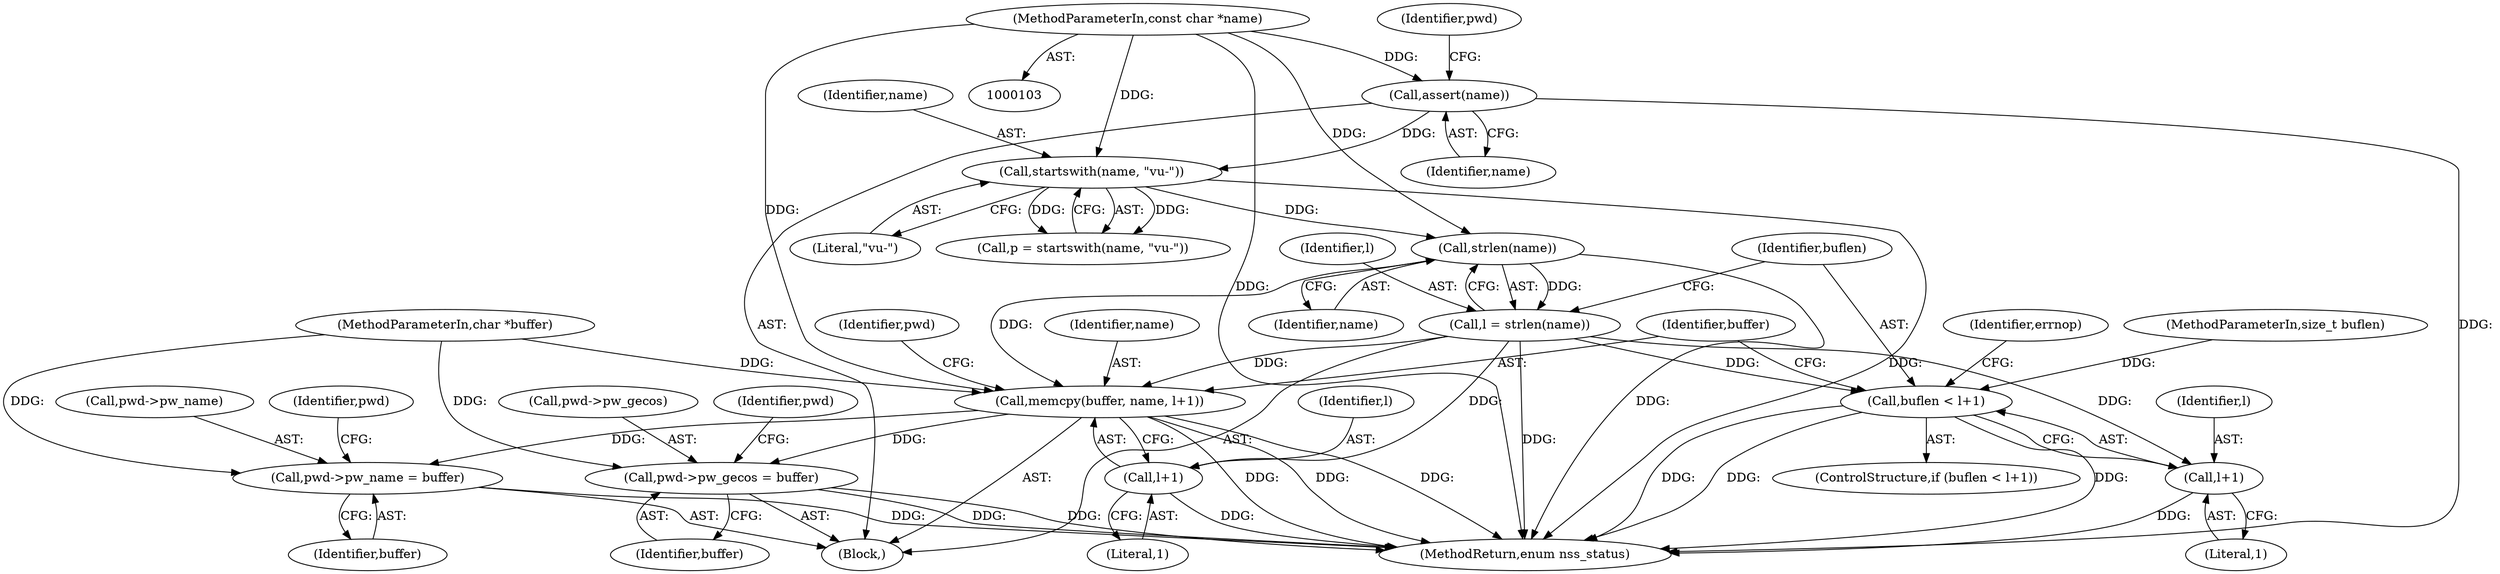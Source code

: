 digraph "0_systemd_cb31827d62066a04b02111df3052949fda4b6888_0@API" {
"1000242" [label="(Call,strlen(name))"];
"1000135" [label="(Call,startswith(name, \"vu-\"))"];
"1000129" [label="(Call,assert(name))"];
"1000104" [label="(MethodParameterIn,const char *name)"];
"1000240" [label="(Call,l = strlen(name))"];
"1000245" [label="(Call,buflen < l+1)"];
"1000247" [label="(Call,l+1)"];
"1000257" [label="(Call,memcpy(buffer, name, l+1))"];
"1000263" [label="(Call,pwd->pw_name = buffer)"];
"1000278" [label="(Call,pwd->pw_gecos = buffer)"];
"1000260" [label="(Call,l+1)"];
"1000137" [label="(Literal,\"vu-\")"];
"1000109" [label="(Block,)"];
"1000261" [label="(Identifier,l)"];
"1000265" [label="(Identifier,pwd)"];
"1000258" [label="(Identifier,buffer)"];
"1000253" [label="(Identifier,errnop)"];
"1000129" [label="(Call,assert(name))"];
"1000241" [label="(Identifier,l)"];
"1000243" [label="(Identifier,name)"];
"1000282" [label="(Identifier,buffer)"];
"1000270" [label="(Identifier,pwd)"];
"1000242" [label="(Call,strlen(name))"];
"1000257" [label="(Call,memcpy(buffer, name, l+1))"];
"1000107" [label="(MethodParameterIn,size_t buflen)"];
"1000264" [label="(Call,pwd->pw_name)"];
"1000262" [label="(Literal,1)"];
"1000245" [label="(Call,buflen < l+1)"];
"1000136" [label="(Identifier,name)"];
"1000260" [label="(Call,l+1)"];
"1000249" [label="(Literal,1)"];
"1000132" [label="(Identifier,pwd)"];
"1000104" [label="(MethodParameterIn,const char *name)"];
"1000247" [label="(Call,l+1)"];
"1000278" [label="(Call,pwd->pw_gecos = buffer)"];
"1000267" [label="(Identifier,buffer)"];
"1000106" [label="(MethodParameterIn,char *buffer)"];
"1000133" [label="(Call,p = startswith(name, \"vu-\"))"];
"1000263" [label="(Call,pwd->pw_name = buffer)"];
"1000279" [label="(Call,pwd->pw_gecos)"];
"1000259" [label="(Identifier,name)"];
"1000246" [label="(Identifier,buflen)"];
"1000240" [label="(Call,l = strlen(name))"];
"1000135" [label="(Call,startswith(name, \"vu-\"))"];
"1000244" [label="(ControlStructure,if (buflen < l+1))"];
"1000325" [label="(MethodReturn,enum nss_status)"];
"1000285" [label="(Identifier,pwd)"];
"1000248" [label="(Identifier,l)"];
"1000130" [label="(Identifier,name)"];
"1000242" -> "1000240"  [label="AST: "];
"1000242" -> "1000243"  [label="CFG: "];
"1000243" -> "1000242"  [label="AST: "];
"1000240" -> "1000242"  [label="CFG: "];
"1000242" -> "1000325"  [label="DDG: "];
"1000242" -> "1000240"  [label="DDG: "];
"1000135" -> "1000242"  [label="DDG: "];
"1000104" -> "1000242"  [label="DDG: "];
"1000242" -> "1000257"  [label="DDG: "];
"1000135" -> "1000133"  [label="AST: "];
"1000135" -> "1000137"  [label="CFG: "];
"1000136" -> "1000135"  [label="AST: "];
"1000137" -> "1000135"  [label="AST: "];
"1000133" -> "1000135"  [label="CFG: "];
"1000135" -> "1000325"  [label="DDG: "];
"1000135" -> "1000133"  [label="DDG: "];
"1000135" -> "1000133"  [label="DDG: "];
"1000129" -> "1000135"  [label="DDG: "];
"1000104" -> "1000135"  [label="DDG: "];
"1000129" -> "1000109"  [label="AST: "];
"1000129" -> "1000130"  [label="CFG: "];
"1000130" -> "1000129"  [label="AST: "];
"1000132" -> "1000129"  [label="CFG: "];
"1000129" -> "1000325"  [label="DDG: "];
"1000104" -> "1000129"  [label="DDG: "];
"1000104" -> "1000103"  [label="AST: "];
"1000104" -> "1000325"  [label="DDG: "];
"1000104" -> "1000257"  [label="DDG: "];
"1000240" -> "1000109"  [label="AST: "];
"1000241" -> "1000240"  [label="AST: "];
"1000246" -> "1000240"  [label="CFG: "];
"1000240" -> "1000325"  [label="DDG: "];
"1000240" -> "1000245"  [label="DDG: "];
"1000240" -> "1000247"  [label="DDG: "];
"1000240" -> "1000257"  [label="DDG: "];
"1000240" -> "1000260"  [label="DDG: "];
"1000245" -> "1000244"  [label="AST: "];
"1000245" -> "1000247"  [label="CFG: "];
"1000246" -> "1000245"  [label="AST: "];
"1000247" -> "1000245"  [label="AST: "];
"1000253" -> "1000245"  [label="CFG: "];
"1000258" -> "1000245"  [label="CFG: "];
"1000245" -> "1000325"  [label="DDG: "];
"1000245" -> "1000325"  [label="DDG: "];
"1000245" -> "1000325"  [label="DDG: "];
"1000107" -> "1000245"  [label="DDG: "];
"1000247" -> "1000249"  [label="CFG: "];
"1000248" -> "1000247"  [label="AST: "];
"1000249" -> "1000247"  [label="AST: "];
"1000247" -> "1000325"  [label="DDG: "];
"1000257" -> "1000109"  [label="AST: "];
"1000257" -> "1000260"  [label="CFG: "];
"1000258" -> "1000257"  [label="AST: "];
"1000259" -> "1000257"  [label="AST: "];
"1000260" -> "1000257"  [label="AST: "];
"1000265" -> "1000257"  [label="CFG: "];
"1000257" -> "1000325"  [label="DDG: "];
"1000257" -> "1000325"  [label="DDG: "];
"1000257" -> "1000325"  [label="DDG: "];
"1000106" -> "1000257"  [label="DDG: "];
"1000257" -> "1000263"  [label="DDG: "];
"1000257" -> "1000278"  [label="DDG: "];
"1000263" -> "1000109"  [label="AST: "];
"1000263" -> "1000267"  [label="CFG: "];
"1000264" -> "1000263"  [label="AST: "];
"1000267" -> "1000263"  [label="AST: "];
"1000270" -> "1000263"  [label="CFG: "];
"1000263" -> "1000325"  [label="DDG: "];
"1000106" -> "1000263"  [label="DDG: "];
"1000278" -> "1000109"  [label="AST: "];
"1000278" -> "1000282"  [label="CFG: "];
"1000279" -> "1000278"  [label="AST: "];
"1000282" -> "1000278"  [label="AST: "];
"1000285" -> "1000278"  [label="CFG: "];
"1000278" -> "1000325"  [label="DDG: "];
"1000278" -> "1000325"  [label="DDG: "];
"1000106" -> "1000278"  [label="DDG: "];
"1000260" -> "1000262"  [label="CFG: "];
"1000261" -> "1000260"  [label="AST: "];
"1000262" -> "1000260"  [label="AST: "];
"1000260" -> "1000325"  [label="DDG: "];
}
